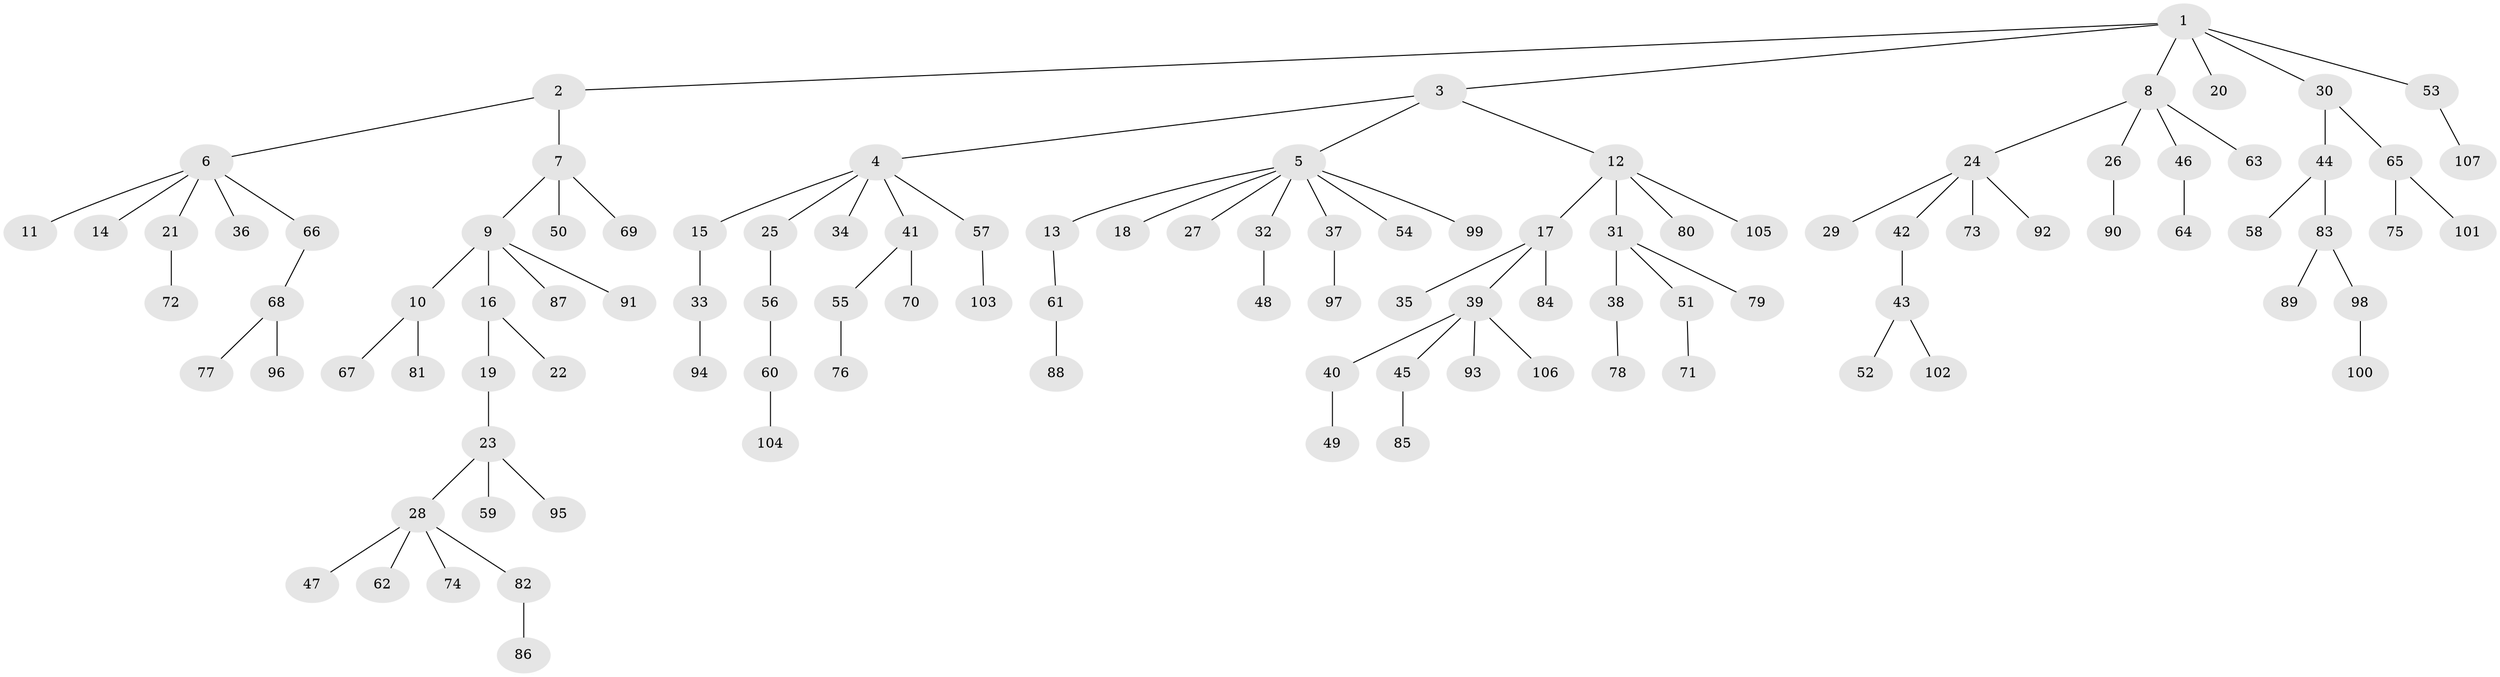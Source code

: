 // Generated by graph-tools (version 1.1) at 2025/02/03/09/25 03:02:20]
// undirected, 107 vertices, 106 edges
graph export_dot {
graph [start="1"]
  node [color=gray90,style=filled];
  1;
  2;
  3;
  4;
  5;
  6;
  7;
  8;
  9;
  10;
  11;
  12;
  13;
  14;
  15;
  16;
  17;
  18;
  19;
  20;
  21;
  22;
  23;
  24;
  25;
  26;
  27;
  28;
  29;
  30;
  31;
  32;
  33;
  34;
  35;
  36;
  37;
  38;
  39;
  40;
  41;
  42;
  43;
  44;
  45;
  46;
  47;
  48;
  49;
  50;
  51;
  52;
  53;
  54;
  55;
  56;
  57;
  58;
  59;
  60;
  61;
  62;
  63;
  64;
  65;
  66;
  67;
  68;
  69;
  70;
  71;
  72;
  73;
  74;
  75;
  76;
  77;
  78;
  79;
  80;
  81;
  82;
  83;
  84;
  85;
  86;
  87;
  88;
  89;
  90;
  91;
  92;
  93;
  94;
  95;
  96;
  97;
  98;
  99;
  100;
  101;
  102;
  103;
  104;
  105;
  106;
  107;
  1 -- 2;
  1 -- 3;
  1 -- 8;
  1 -- 20;
  1 -- 30;
  1 -- 53;
  2 -- 6;
  2 -- 7;
  3 -- 4;
  3 -- 5;
  3 -- 12;
  4 -- 15;
  4 -- 25;
  4 -- 34;
  4 -- 41;
  4 -- 57;
  5 -- 13;
  5 -- 18;
  5 -- 27;
  5 -- 32;
  5 -- 37;
  5 -- 54;
  5 -- 99;
  6 -- 11;
  6 -- 14;
  6 -- 21;
  6 -- 36;
  6 -- 66;
  7 -- 9;
  7 -- 50;
  7 -- 69;
  8 -- 24;
  8 -- 26;
  8 -- 46;
  8 -- 63;
  9 -- 10;
  9 -- 16;
  9 -- 87;
  9 -- 91;
  10 -- 67;
  10 -- 81;
  12 -- 17;
  12 -- 31;
  12 -- 80;
  12 -- 105;
  13 -- 61;
  15 -- 33;
  16 -- 19;
  16 -- 22;
  17 -- 35;
  17 -- 39;
  17 -- 84;
  19 -- 23;
  21 -- 72;
  23 -- 28;
  23 -- 59;
  23 -- 95;
  24 -- 29;
  24 -- 42;
  24 -- 73;
  24 -- 92;
  25 -- 56;
  26 -- 90;
  28 -- 47;
  28 -- 62;
  28 -- 74;
  28 -- 82;
  30 -- 44;
  30 -- 65;
  31 -- 38;
  31 -- 51;
  31 -- 79;
  32 -- 48;
  33 -- 94;
  37 -- 97;
  38 -- 78;
  39 -- 40;
  39 -- 45;
  39 -- 93;
  39 -- 106;
  40 -- 49;
  41 -- 55;
  41 -- 70;
  42 -- 43;
  43 -- 52;
  43 -- 102;
  44 -- 58;
  44 -- 83;
  45 -- 85;
  46 -- 64;
  51 -- 71;
  53 -- 107;
  55 -- 76;
  56 -- 60;
  57 -- 103;
  60 -- 104;
  61 -- 88;
  65 -- 75;
  65 -- 101;
  66 -- 68;
  68 -- 77;
  68 -- 96;
  82 -- 86;
  83 -- 89;
  83 -- 98;
  98 -- 100;
}
